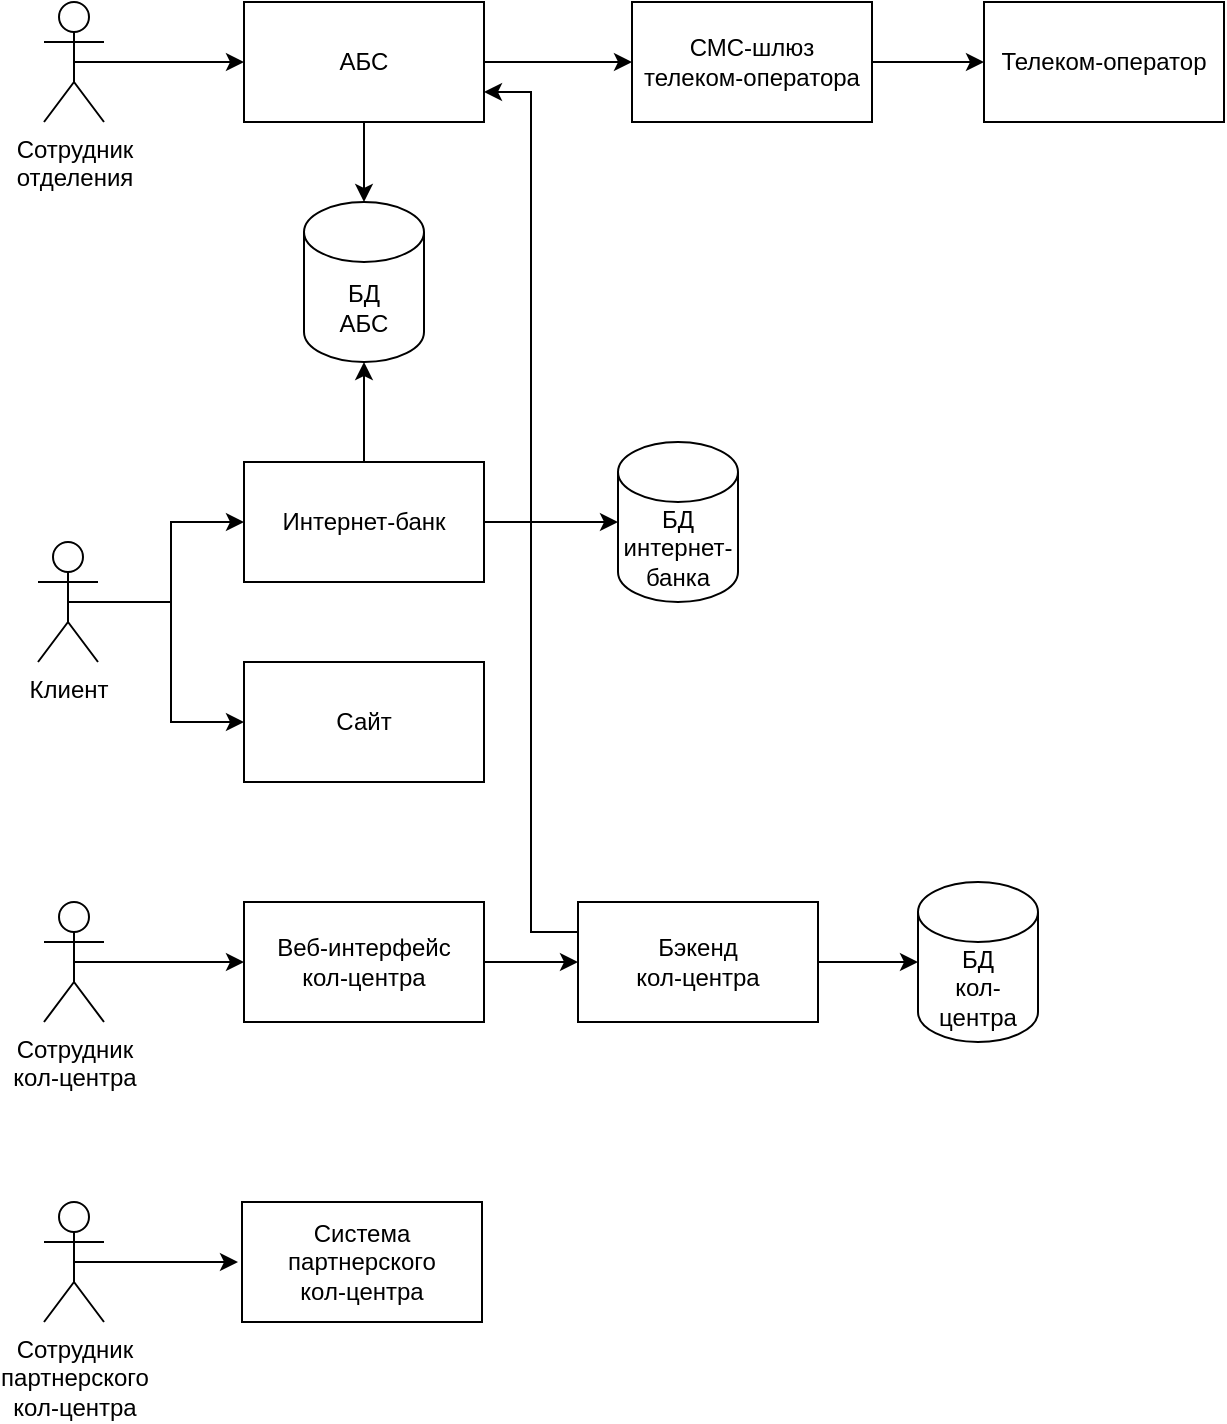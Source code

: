 <mxfile version="27.0.9">
  <diagram name="Страница — 1" id="wg_j5VeoZe4-xrLKdgoi">
    <mxGraphModel dx="1042" dy="730" grid="1" gridSize="10" guides="1" tooltips="1" connect="1" arrows="1" fold="1" page="1" pageScale="1" pageWidth="827" pageHeight="1169" math="0" shadow="0">
      <root>
        <mxCell id="0" />
        <mxCell id="1" parent="0" />
        <mxCell id="w4uRAptq-dMhKGyXtVlL-28" style="edgeStyle=orthogonalEdgeStyle;rounded=0;orthogonalLoop=1;jettySize=auto;html=1;exitX=0.5;exitY=0.5;exitDx=0;exitDy=0;exitPerimeter=0;entryX=0;entryY=0.5;entryDx=0;entryDy=0;" parent="1" source="w4uRAptq-dMhKGyXtVlL-1" target="w4uRAptq-dMhKGyXtVlL-6" edge="1">
          <mxGeometry relative="1" as="geometry" />
        </mxCell>
        <mxCell id="w4uRAptq-dMhKGyXtVlL-29" style="edgeStyle=orthogonalEdgeStyle;rounded=0;orthogonalLoop=1;jettySize=auto;html=1;exitX=0.5;exitY=0.5;exitDx=0;exitDy=0;exitPerimeter=0;entryX=0;entryY=0.5;entryDx=0;entryDy=0;" parent="1" source="w4uRAptq-dMhKGyXtVlL-1" target="w4uRAptq-dMhKGyXtVlL-12" edge="1">
          <mxGeometry relative="1" as="geometry" />
        </mxCell>
        <mxCell id="w4uRAptq-dMhKGyXtVlL-1" value="Клиент" style="shape=umlActor;verticalLabelPosition=bottom;verticalAlign=top;html=1;outlineConnect=0;" parent="1" vertex="1">
          <mxGeometry x="70" y="420" width="30" height="60" as="geometry" />
        </mxCell>
        <mxCell id="w4uRAptq-dMhKGyXtVlL-24" style="edgeStyle=orthogonalEdgeStyle;rounded=0;orthogonalLoop=1;jettySize=auto;html=1;exitX=0.5;exitY=0.5;exitDx=0;exitDy=0;exitPerimeter=0;entryX=0;entryY=0.5;entryDx=0;entryDy=0;" parent="1" source="w4uRAptq-dMhKGyXtVlL-3" target="w4uRAptq-dMhKGyXtVlL-7" edge="1">
          <mxGeometry relative="1" as="geometry" />
        </mxCell>
        <mxCell id="w4uRAptq-dMhKGyXtVlL-3" value="Сотрудник&lt;div&gt;отделения&lt;/div&gt;" style="shape=umlActor;verticalLabelPosition=bottom;verticalAlign=top;html=1;outlineConnect=0;" parent="1" vertex="1">
          <mxGeometry x="73" y="150" width="30" height="60" as="geometry" />
        </mxCell>
        <mxCell id="w4uRAptq-dMhKGyXtVlL-31" style="edgeStyle=orthogonalEdgeStyle;rounded=0;orthogonalLoop=1;jettySize=auto;html=1;exitX=0.5;exitY=0.5;exitDx=0;exitDy=0;exitPerimeter=0;entryX=0;entryY=0.5;entryDx=0;entryDy=0;" parent="1" source="w4uRAptq-dMhKGyXtVlL-5" target="w4uRAptq-dMhKGyXtVlL-8" edge="1">
          <mxGeometry relative="1" as="geometry" />
        </mxCell>
        <mxCell id="w4uRAptq-dMhKGyXtVlL-5" value="Сотрудник&lt;div&gt;кол-центра&lt;/div&gt;" style="shape=umlActor;verticalLabelPosition=bottom;verticalAlign=top;html=1;outlineConnect=0;" parent="1" vertex="1">
          <mxGeometry x="73" y="600" width="30" height="60" as="geometry" />
        </mxCell>
        <mxCell id="w4uRAptq-dMhKGyXtVlL-6" value="Интернет-банк" style="rounded=0;whiteSpace=wrap;html=1;" parent="1" vertex="1">
          <mxGeometry x="173" y="380" width="120" height="60" as="geometry" />
        </mxCell>
        <mxCell id="w4uRAptq-dMhKGyXtVlL-26" style="edgeStyle=orthogonalEdgeStyle;rounded=0;orthogonalLoop=1;jettySize=auto;html=1;exitX=1;exitY=0.5;exitDx=0;exitDy=0;entryX=0;entryY=0.5;entryDx=0;entryDy=0;" parent="1" source="w4uRAptq-dMhKGyXtVlL-7" target="w4uRAptq-dMhKGyXtVlL-10" edge="1">
          <mxGeometry relative="1" as="geometry" />
        </mxCell>
        <mxCell id="w4uRAptq-dMhKGyXtVlL-7" value="АБС" style="rounded=0;whiteSpace=wrap;html=1;" parent="1" vertex="1">
          <mxGeometry x="173" y="150" width="120" height="60" as="geometry" />
        </mxCell>
        <mxCell id="w4uRAptq-dMhKGyXtVlL-38" style="edgeStyle=orthogonalEdgeStyle;rounded=0;orthogonalLoop=1;jettySize=auto;html=1;exitX=1;exitY=0.5;exitDx=0;exitDy=0;entryX=0;entryY=0.5;entryDx=0;entryDy=0;" parent="1" source="w4uRAptq-dMhKGyXtVlL-8" target="w4uRAptq-dMhKGyXtVlL-36" edge="1">
          <mxGeometry relative="1" as="geometry" />
        </mxCell>
        <mxCell id="w4uRAptq-dMhKGyXtVlL-8" value="Веб-интерфейс&lt;div&gt;кол-центра&lt;/div&gt;" style="rounded=0;whiteSpace=wrap;html=1;" parent="1" vertex="1">
          <mxGeometry x="173" y="600" width="120" height="60" as="geometry" />
        </mxCell>
        <mxCell id="w4uRAptq-dMhKGyXtVlL-9" value="Система партнерского&lt;div&gt;кол-центра&lt;/div&gt;" style="rounded=0;whiteSpace=wrap;html=1;" parent="1" vertex="1">
          <mxGeometry x="172" y="750" width="120" height="60" as="geometry" />
        </mxCell>
        <mxCell id="w4uRAptq-dMhKGyXtVlL-27" style="edgeStyle=orthogonalEdgeStyle;rounded=0;orthogonalLoop=1;jettySize=auto;html=1;exitX=1;exitY=0.5;exitDx=0;exitDy=0;" parent="1" source="w4uRAptq-dMhKGyXtVlL-10" target="w4uRAptq-dMhKGyXtVlL-11" edge="1">
          <mxGeometry relative="1" as="geometry" />
        </mxCell>
        <mxCell id="w4uRAptq-dMhKGyXtVlL-10" value="СМС-шлюз&lt;div&gt;телеком-оператора&lt;/div&gt;" style="rounded=0;whiteSpace=wrap;html=1;" parent="1" vertex="1">
          <mxGeometry x="367" y="150" width="120" height="60" as="geometry" />
        </mxCell>
        <mxCell id="w4uRAptq-dMhKGyXtVlL-11" value="Телеком-оператор" style="rounded=0;whiteSpace=wrap;html=1;" parent="1" vertex="1">
          <mxGeometry x="543" y="150" width="120" height="60" as="geometry" />
        </mxCell>
        <mxCell id="w4uRAptq-dMhKGyXtVlL-12" value="Сайт" style="rounded=0;whiteSpace=wrap;html=1;" parent="1" vertex="1">
          <mxGeometry x="173" y="480" width="120" height="60" as="geometry" />
        </mxCell>
        <mxCell id="w4uRAptq-dMhKGyXtVlL-15" value="БД&lt;div&gt;АБС&lt;/div&gt;" style="shape=cylinder3;whiteSpace=wrap;html=1;boundedLbl=1;backgroundOutline=1;size=15;" parent="1" vertex="1">
          <mxGeometry x="203" y="250" width="60" height="80" as="geometry" />
        </mxCell>
        <mxCell id="w4uRAptq-dMhKGyXtVlL-25" style="edgeStyle=orthogonalEdgeStyle;rounded=0;orthogonalLoop=1;jettySize=auto;html=1;exitX=0.5;exitY=1;exitDx=0;exitDy=0;entryX=0.5;entryY=0;entryDx=0;entryDy=0;entryPerimeter=0;" parent="1" source="w4uRAptq-dMhKGyXtVlL-7" target="w4uRAptq-dMhKGyXtVlL-15" edge="1">
          <mxGeometry relative="1" as="geometry" />
        </mxCell>
        <mxCell id="w4uRAptq-dMhKGyXtVlL-30" style="edgeStyle=orthogonalEdgeStyle;rounded=0;orthogonalLoop=1;jettySize=auto;html=1;exitX=0.5;exitY=0;exitDx=0;exitDy=0;entryX=0.5;entryY=1;entryDx=0;entryDy=0;entryPerimeter=0;" parent="1" source="w4uRAptq-dMhKGyXtVlL-6" target="w4uRAptq-dMhKGyXtVlL-15" edge="1">
          <mxGeometry relative="1" as="geometry" />
        </mxCell>
        <mxCell id="w4uRAptq-dMhKGyXtVlL-33" style="edgeStyle=orthogonalEdgeStyle;rounded=0;orthogonalLoop=1;jettySize=auto;html=1;exitX=0.5;exitY=0.5;exitDx=0;exitDy=0;exitPerimeter=0;" parent="1" source="w4uRAptq-dMhKGyXtVlL-32" edge="1">
          <mxGeometry relative="1" as="geometry">
            <mxPoint x="170" y="780" as="targetPoint" />
          </mxGeometry>
        </mxCell>
        <mxCell id="w4uRAptq-dMhKGyXtVlL-32" value="Сотрудник&lt;div&gt;партнерского&lt;br&gt;&lt;div&gt;кол-центра&lt;/div&gt;&lt;/div&gt;" style="shape=umlActor;verticalLabelPosition=bottom;verticalAlign=top;html=1;outlineConnect=0;" parent="1" vertex="1">
          <mxGeometry x="73" y="750" width="30" height="60" as="geometry" />
        </mxCell>
        <mxCell id="w4uRAptq-dMhKGyXtVlL-34" value="БД&lt;div&gt;интернет-банка&lt;/div&gt;" style="shape=cylinder3;whiteSpace=wrap;html=1;boundedLbl=1;backgroundOutline=1;size=15;" parent="1" vertex="1">
          <mxGeometry x="360" y="370" width="60" height="80" as="geometry" />
        </mxCell>
        <mxCell id="w4uRAptq-dMhKGyXtVlL-35" style="edgeStyle=orthogonalEdgeStyle;rounded=0;orthogonalLoop=1;jettySize=auto;html=1;exitX=1;exitY=0.5;exitDx=0;exitDy=0;entryX=0;entryY=0.5;entryDx=0;entryDy=0;entryPerimeter=0;" parent="1" source="w4uRAptq-dMhKGyXtVlL-6" target="w4uRAptq-dMhKGyXtVlL-34" edge="1">
          <mxGeometry relative="1" as="geometry" />
        </mxCell>
        <mxCell id="haNKqABW4TU-GbIZKuI7-3" style="edgeStyle=orthogonalEdgeStyle;rounded=0;orthogonalLoop=1;jettySize=auto;html=1;exitX=0;exitY=0.25;exitDx=0;exitDy=0;entryX=1;entryY=0.75;entryDx=0;entryDy=0;" parent="1" source="w4uRAptq-dMhKGyXtVlL-36" target="w4uRAptq-dMhKGyXtVlL-7" edge="1">
          <mxGeometry relative="1" as="geometry" />
        </mxCell>
        <mxCell id="w4uRAptq-dMhKGyXtVlL-36" value="Бэкенд&lt;div&gt;кол-центра&lt;/div&gt;" style="rounded=0;whiteSpace=wrap;html=1;" parent="1" vertex="1">
          <mxGeometry x="340" y="600" width="120" height="60" as="geometry" />
        </mxCell>
        <mxCell id="w4uRAptq-dMhKGyXtVlL-37" value="БД&lt;div&gt;кол-центра&lt;/div&gt;" style="shape=cylinder3;whiteSpace=wrap;html=1;boundedLbl=1;backgroundOutline=1;size=15;" parent="1" vertex="1">
          <mxGeometry x="510" y="590" width="60" height="80" as="geometry" />
        </mxCell>
        <mxCell id="w4uRAptq-dMhKGyXtVlL-39" style="edgeStyle=orthogonalEdgeStyle;rounded=0;orthogonalLoop=1;jettySize=auto;html=1;exitX=1;exitY=0.5;exitDx=0;exitDy=0;entryX=0;entryY=0.5;entryDx=0;entryDy=0;entryPerimeter=0;" parent="1" source="w4uRAptq-dMhKGyXtVlL-36" target="w4uRAptq-dMhKGyXtVlL-37" edge="1">
          <mxGeometry relative="1" as="geometry" />
        </mxCell>
      </root>
    </mxGraphModel>
  </diagram>
</mxfile>
